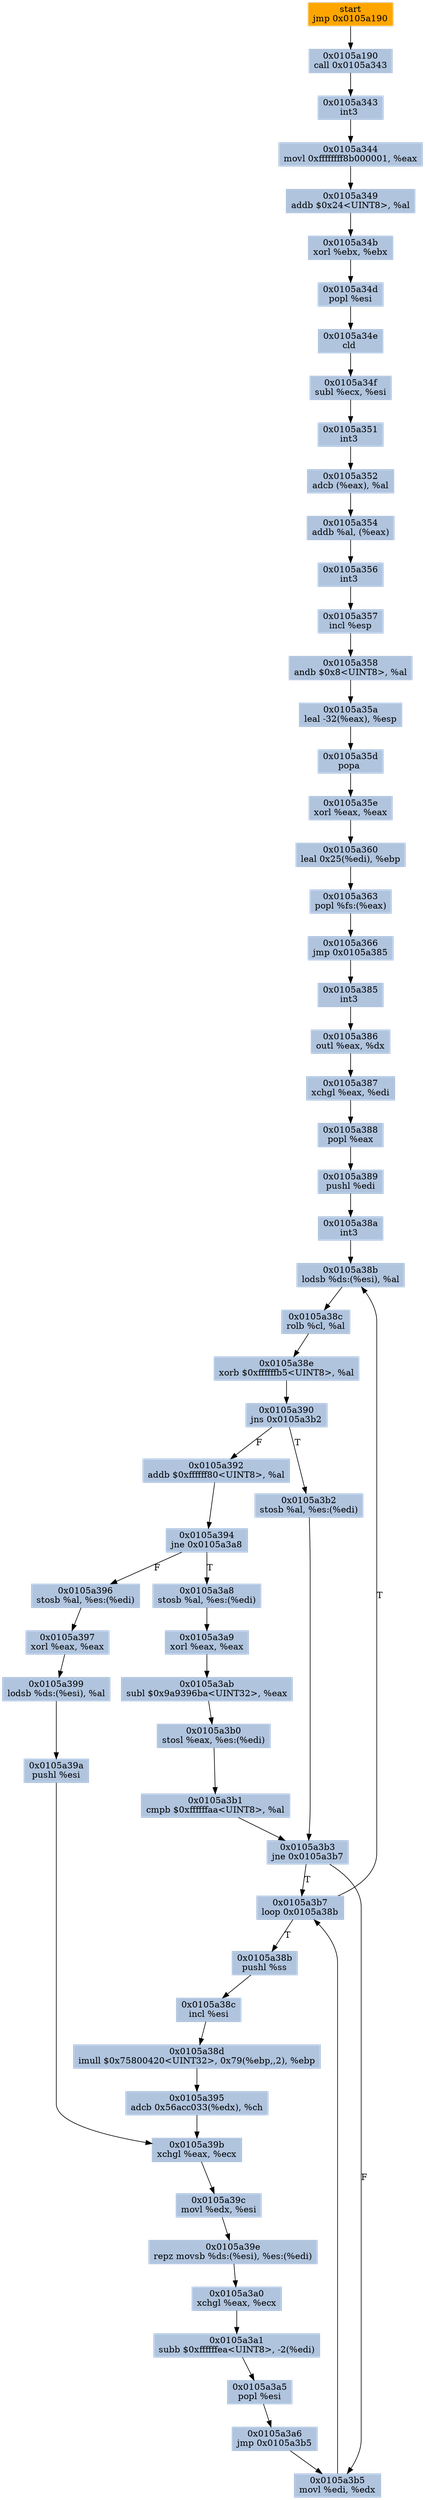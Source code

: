 digraph G {
node[shape=rectangle,style=filled,fillcolor=lightsteelblue,color=lightsteelblue]
bgcolor="transparent"
a0x01035a71jmp_0x0105a190[label="start\njmp 0x0105a190",color="lightgrey",fillcolor="orange"];
a0x0105a190call_0x0105a343[label="0x0105a190\ncall 0x0105a343"];
a0x0105a343int3_[label="0x0105a343\nint3 "];
a0x0105a344movl_0xffffffff8b000001_eax[label="0x0105a344\nmovl 0xffffffff8b000001, %eax"];
a0x0105a349addb_0x24UINT8_al[label="0x0105a349\naddb $0x24<UINT8>, %al"];
a0x0105a34bxorl_ebx_ebx[label="0x0105a34b\nxorl %ebx, %ebx"];
a0x0105a34dpopl_esi[label="0x0105a34d\npopl %esi"];
a0x0105a34ecld_[label="0x0105a34e\ncld "];
a0x0105a34fsubl_ecx_esi[label="0x0105a34f\nsubl %ecx, %esi"];
a0x0105a351int3_[label="0x0105a351\nint3 "];
a0x0105a352adcb_eax__al[label="0x0105a352\nadcb (%eax), %al"];
a0x0105a354addb_al_eax_[label="0x0105a354\naddb %al, (%eax)"];
a0x0105a356int3_[label="0x0105a356\nint3 "];
a0x0105a357incl_esp[label="0x0105a357\nincl %esp"];
a0x0105a358andb_0x8UINT8_al[label="0x0105a358\nandb $0x8<UINT8>, %al"];
a0x0105a35aleal__32eax__esp[label="0x0105a35a\nleal -32(%eax), %esp"];
a0x0105a35dpopa_[label="0x0105a35d\npopa "];
a0x0105a35exorl_eax_eax[label="0x0105a35e\nxorl %eax, %eax"];
a0x0105a360leal_0x25edi__ebp[label="0x0105a360\nleal 0x25(%edi), %ebp"];
a0x0105a363popl_fs_eax_[label="0x0105a363\npopl %fs:(%eax)"];
a0x0105a366jmp_0x0105a385[label="0x0105a366\njmp 0x0105a385"];
a0x0105a385int3_[label="0x0105a385\nint3 "];
a0x0105a386outl_eax_dx[label="0x0105a386\noutl %eax, %dx"];
a0x0105a387xchgl_eax_edi[label="0x0105a387\nxchgl %eax, %edi"];
a0x0105a388popl_eax[label="0x0105a388\npopl %eax"];
a0x0105a389pushl_edi[label="0x0105a389\npushl %edi"];
a0x0105a38aint3_[label="0x0105a38a\nint3 "];
a0x0105a38blodsb_ds_esi__al[label="0x0105a38b\nlodsb %ds:(%esi), %al"];
a0x0105a38crolb_cl_al[label="0x0105a38c\nrolb %cl, %al"];
a0x0105a38exorb_0xffffffb5UINT8_al[label="0x0105a38e\nxorb $0xffffffb5<UINT8>, %al"];
a0x0105a390jns_0x0105a3b2[label="0x0105a390\njns 0x0105a3b2"];
a0x0105a392addb_0xffffff80UINT8_al[label="0x0105a392\naddb $0xffffff80<UINT8>, %al"];
a0x0105a394jne_0x0105a3a8[label="0x0105a394\njne 0x0105a3a8"];
a0x0105a3a8stosb_al_es_edi_[label="0x0105a3a8\nstosb %al, %es:(%edi)"];
a0x0105a3a9xorl_eax_eax[label="0x0105a3a9\nxorl %eax, %eax"];
a0x0105a3absubl_0x9a9396baUINT32_eax[label="0x0105a3ab\nsubl $0x9a9396ba<UINT32>, %eax"];
a0x0105a3b0stosl_eax_es_edi_[label="0x0105a3b0\nstosl %eax, %es:(%edi)"];
a0x0105a3b1cmpb_0xffffffaaUINT8_al[label="0x0105a3b1\ncmpb $0xffffffaa<UINT8>, %al"];
a0x0105a3b3jne_0x0105a3b7[label="0x0105a3b3\njne 0x0105a3b7"];
a0x0105a3b7loop_0x0105a38b[label="0x0105a3b7\nloop 0x0105a38b"];
a0x0105a3b2stosb_al_es_edi_[label="0x0105a3b2\nstosb %al, %es:(%edi)"];
a0x0105a396stosb_al_es_edi_[label="0x0105a396\nstosb %al, %es:(%edi)"];
a0x0105a397xorl_eax_eax[label="0x0105a397\nxorl %eax, %eax"];
a0x0105a399lodsb_ds_esi__al[label="0x0105a399\nlodsb %ds:(%esi), %al"];
a0x0105a39apushl_esi[label="0x0105a39a\npushl %esi"];
a0x0105a39bxchgl_eax_ecx[label="0x0105a39b\nxchgl %eax, %ecx"];
a0x0105a39cmovl_edx_esi[label="0x0105a39c\nmovl %edx, %esi"];
a0x0105a39erepz_movsb_ds_esi__es_edi_[label="0x0105a39e\nrepz movsb %ds:(%esi), %es:(%edi)"];
a0x0105a3a0xchgl_eax_ecx[label="0x0105a3a0\nxchgl %eax, %ecx"];
a0x0105a3a1subb_0xffffffeaUINT8__2edi_[label="0x0105a3a1\nsubb $0xffffffea<UINT8>, -2(%edi)"];
a0x0105a3a5popl_esi[label="0x0105a3a5\npopl %esi"];
a0x0105a3a6jmp_0x0105a3b5[label="0x0105a3a6\njmp 0x0105a3b5"];
a0x0105a3b5movl_edi_edx[label="0x0105a3b5\nmovl %edi, %edx"];
a0x0105a38bpushl_ss[label="0x0105a38b\npushl %ss"];
a0x0105a38cincl_esi[label="0x0105a38c\nincl %esi"];
a0x0105a38dimull_0x75800420UINT32_0x79ebp2__ebp[label="0x0105a38d\nimull $0x75800420<UINT32>, 0x79(%ebp,,2), %ebp"];
a0x0105a395adcb_0x56acc033edx__ch[label="0x0105a395\nadcb 0x56acc033(%edx), %ch"];
a0x01035a71jmp_0x0105a190 -> a0x0105a190call_0x0105a343 [color="#000000"];
a0x0105a190call_0x0105a343 -> a0x0105a343int3_ [color="#000000"];
a0x0105a343int3_ -> a0x0105a344movl_0xffffffff8b000001_eax [color="#000000"];
a0x0105a344movl_0xffffffff8b000001_eax -> a0x0105a349addb_0x24UINT8_al [color="#000000"];
a0x0105a349addb_0x24UINT8_al -> a0x0105a34bxorl_ebx_ebx [color="#000000"];
a0x0105a34bxorl_ebx_ebx -> a0x0105a34dpopl_esi [color="#000000"];
a0x0105a34dpopl_esi -> a0x0105a34ecld_ [color="#000000"];
a0x0105a34ecld_ -> a0x0105a34fsubl_ecx_esi [color="#000000"];
a0x0105a34fsubl_ecx_esi -> a0x0105a351int3_ [color="#000000"];
a0x0105a351int3_ -> a0x0105a352adcb_eax__al [color="#000000"];
a0x0105a352adcb_eax__al -> a0x0105a354addb_al_eax_ [color="#000000"];
a0x0105a354addb_al_eax_ -> a0x0105a356int3_ [color="#000000"];
a0x0105a356int3_ -> a0x0105a357incl_esp [color="#000000"];
a0x0105a357incl_esp -> a0x0105a358andb_0x8UINT8_al [color="#000000"];
a0x0105a358andb_0x8UINT8_al -> a0x0105a35aleal__32eax__esp [color="#000000"];
a0x0105a35aleal__32eax__esp -> a0x0105a35dpopa_ [color="#000000"];
a0x0105a35dpopa_ -> a0x0105a35exorl_eax_eax [color="#000000"];
a0x0105a35exorl_eax_eax -> a0x0105a360leal_0x25edi__ebp [color="#000000"];
a0x0105a360leal_0x25edi__ebp -> a0x0105a363popl_fs_eax_ [color="#000000"];
a0x0105a363popl_fs_eax_ -> a0x0105a366jmp_0x0105a385 [color="#000000"];
a0x0105a366jmp_0x0105a385 -> a0x0105a385int3_ [color="#000000"];
a0x0105a385int3_ -> a0x0105a386outl_eax_dx [color="#000000"];
a0x0105a386outl_eax_dx -> a0x0105a387xchgl_eax_edi [color="#000000"];
a0x0105a387xchgl_eax_edi -> a0x0105a388popl_eax [color="#000000"];
a0x0105a388popl_eax -> a0x0105a389pushl_edi [color="#000000"];
a0x0105a389pushl_edi -> a0x0105a38aint3_ [color="#000000"];
a0x0105a38aint3_ -> a0x0105a38blodsb_ds_esi__al [color="#000000"];
a0x0105a38blodsb_ds_esi__al -> a0x0105a38crolb_cl_al [color="#000000"];
a0x0105a38crolb_cl_al -> a0x0105a38exorb_0xffffffb5UINT8_al [color="#000000"];
a0x0105a38exorb_0xffffffb5UINT8_al -> a0x0105a390jns_0x0105a3b2 [color="#000000"];
a0x0105a390jns_0x0105a3b2 -> a0x0105a392addb_0xffffff80UINT8_al [color="#000000",label="F"];
a0x0105a392addb_0xffffff80UINT8_al -> a0x0105a394jne_0x0105a3a8 [color="#000000"];
a0x0105a394jne_0x0105a3a8 -> a0x0105a3a8stosb_al_es_edi_ [color="#000000",label="T"];
a0x0105a3a8stosb_al_es_edi_ -> a0x0105a3a9xorl_eax_eax [color="#000000"];
a0x0105a3a9xorl_eax_eax -> a0x0105a3absubl_0x9a9396baUINT32_eax [color="#000000"];
a0x0105a3absubl_0x9a9396baUINT32_eax -> a0x0105a3b0stosl_eax_es_edi_ [color="#000000"];
a0x0105a3b0stosl_eax_es_edi_ -> a0x0105a3b1cmpb_0xffffffaaUINT8_al [color="#000000"];
a0x0105a3b1cmpb_0xffffffaaUINT8_al -> a0x0105a3b3jne_0x0105a3b7 [color="#000000"];
a0x0105a3b3jne_0x0105a3b7 -> a0x0105a3b7loop_0x0105a38b [color="#000000",label="T"];
a0x0105a3b7loop_0x0105a38b -> a0x0105a38blodsb_ds_esi__al [color="#000000",label="T"];
a0x0105a390jns_0x0105a3b2 -> a0x0105a3b2stosb_al_es_edi_ [color="#000000",label="T"];
a0x0105a3b2stosb_al_es_edi_ -> a0x0105a3b3jne_0x0105a3b7 [color="#000000"];
a0x0105a394jne_0x0105a3a8 -> a0x0105a396stosb_al_es_edi_ [color="#000000",label="F"];
a0x0105a396stosb_al_es_edi_ -> a0x0105a397xorl_eax_eax [color="#000000"];
a0x0105a397xorl_eax_eax -> a0x0105a399lodsb_ds_esi__al [color="#000000"];
a0x0105a399lodsb_ds_esi__al -> a0x0105a39apushl_esi [color="#000000"];
a0x0105a39apushl_esi -> a0x0105a39bxchgl_eax_ecx [color="#000000"];
a0x0105a39bxchgl_eax_ecx -> a0x0105a39cmovl_edx_esi [color="#000000"];
a0x0105a39cmovl_edx_esi -> a0x0105a39erepz_movsb_ds_esi__es_edi_ [color="#000000"];
a0x0105a39erepz_movsb_ds_esi__es_edi_ -> a0x0105a3a0xchgl_eax_ecx [color="#000000"];
a0x0105a3a0xchgl_eax_ecx -> a0x0105a3a1subb_0xffffffeaUINT8__2edi_ [color="#000000"];
a0x0105a3a1subb_0xffffffeaUINT8__2edi_ -> a0x0105a3a5popl_esi [color="#000000"];
a0x0105a3a5popl_esi -> a0x0105a3a6jmp_0x0105a3b5 [color="#000000"];
a0x0105a3a6jmp_0x0105a3b5 -> a0x0105a3b5movl_edi_edx [color="#000000"];
a0x0105a3b5movl_edi_edx -> a0x0105a3b7loop_0x0105a38b [color="#000000"];
a0x0105a3b3jne_0x0105a3b7 -> a0x0105a3b5movl_edi_edx [color="#000000",label="F"];
a0x0105a3b7loop_0x0105a38b -> a0x0105a38bpushl_ss [color="#000000",label="T"];
a0x0105a38bpushl_ss -> a0x0105a38cincl_esi [color="#000000"];
a0x0105a38cincl_esi -> a0x0105a38dimull_0x75800420UINT32_0x79ebp2__ebp [color="#000000"];
a0x0105a38dimull_0x75800420UINT32_0x79ebp2__ebp -> a0x0105a395adcb_0x56acc033edx__ch [color="#000000"];
a0x0105a395adcb_0x56acc033edx__ch -> a0x0105a39bxchgl_eax_ecx [color="#000000"];
}
